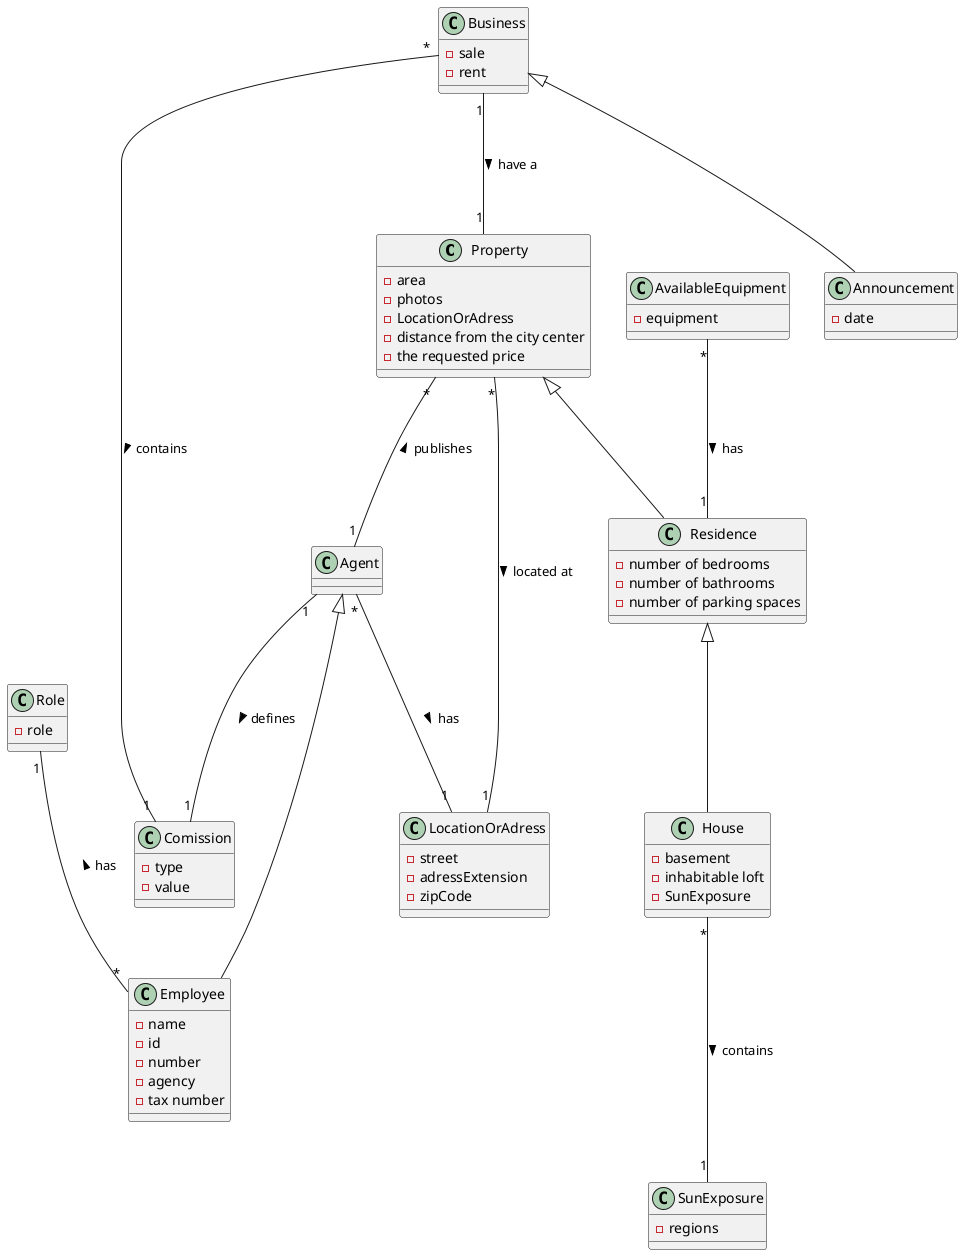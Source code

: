 @startuml

skinparam groupInheritance 2

class Property

class Comission

class Announcement

class Business

class House

class Role

class Residence

class LocationOrAdress

class AvailableEquipment

class Agent

class SunExposure

class Employee


class Agent {
}

class Residence{
    -number of bedrooms
    - number of bathrooms
    - number of parking spaces
 }


class Property {
    - area
    - photos
    - LocationOrAdress
    - distance from the city center
    - the requested price
}


class House {
    - basement
    - inhabitable loft
    - SunExposure
}


class SunExposure {
    - regions
}

class LocationOrAdress {
    -street
    -adressExtension
    -zipCode
}

class Employee{
    -name
    -id
    -number
    -agency
    -tax number
}

class Comission{
    -type
    -value
}

class AvailableEquipment{
-equipment
}

class Business{
-sale
-rent
}

class Announcement{
-date
}

class Role{
-role
}

Residence <|--- House
Property <|--- Residence

Business "*" --- "1" Comission : contains >
Business "1" --- "1" Property : have a >

Business  <|---  Announcement

Property "*" --- "1" Agent: publishes <
Property "*" --- "1" LocationOrAdress : located at >

House "*" --- "1" SunExposure : contains >

AvailableEquipment "*" --- "1" Residence: has >

Role "1" --- "*" Employee : has <

Agent "*" --- "1" LocationOrAdress : has >
Agent <|---- Employee
Agent "1" --- "1" Comission : defines >




@enduml
